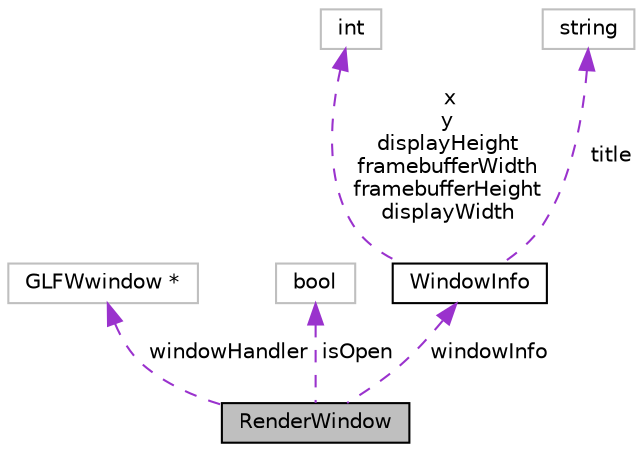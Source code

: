 digraph "RenderWindow"
{
 // INTERACTIVE_SVG=YES
 // LATEX_PDF_SIZE
  edge [fontname="Helvetica",fontsize="10",labelfontname="Helvetica",labelfontsize="10"];
  node [fontname="Helvetica",fontsize="10",shape=record];
  Node1 [label="RenderWindow",height=0.2,width=0.4,color="black", fillcolor="grey75", style="filled", fontcolor="black",tooltip="Handles the instancing for the rendering context using GLFW. The rendering window settings such as si..."];
  Node2 -> Node1 [dir="back",color="darkorchid3",fontsize="10",style="dashed",label=" windowHandler" ,fontname="Helvetica"];
  Node2 [label="GLFWwindow *",height=0.2,width=0.4,color="grey75", fillcolor="white", style="filled",tooltip=" "];
  Node3 -> Node1 [dir="back",color="darkorchid3",fontsize="10",style="dashed",label=" isOpen" ,fontname="Helvetica"];
  Node3 [label="bool",height=0.2,width=0.4,color="grey75", fillcolor="white", style="filled",tooltip=" "];
  Node4 -> Node1 [dir="back",color="darkorchid3",fontsize="10",style="dashed",label=" windowInfo" ,fontname="Helvetica"];
  Node4 [label="WindowInfo",height=0.2,width=0.4,color="black", fillcolor="white", style="filled",URL="$struct_window_info.html",tooltip=" "];
  Node5 -> Node4 [dir="back",color="darkorchid3",fontsize="10",style="dashed",label=" x\ny\ndisplayHeight\nframebufferWidth\nframebufferHeight\ndisplayWidth" ,fontname="Helvetica"];
  Node5 [label="int",height=0.2,width=0.4,color="grey75", fillcolor="white", style="filled",tooltip=" "];
  Node6 -> Node4 [dir="back",color="darkorchid3",fontsize="10",style="dashed",label=" title" ,fontname="Helvetica"];
  Node6 [label="string",height=0.2,width=0.4,color="grey75", fillcolor="white", style="filled",tooltip=" "];
}
